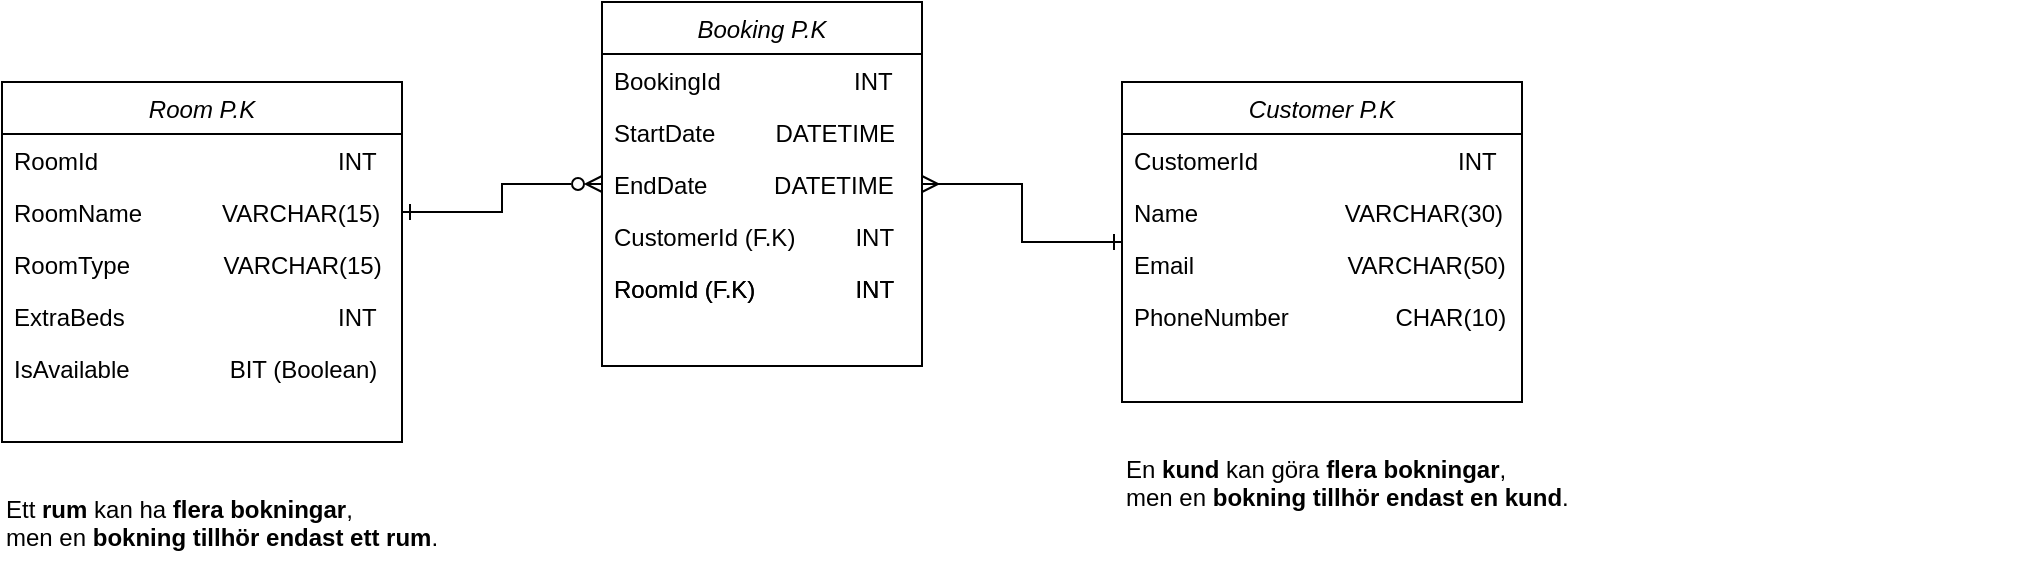 <mxfile version="26.1.0">
  <diagram id="C5RBs43oDa-KdzZeNtuy" name="Page-1">
    <mxGraphModel dx="1293" dy="615" grid="1" gridSize="10" guides="1" tooltips="1" connect="1" arrows="1" fold="1" page="1" pageScale="1" pageWidth="827" pageHeight="1169" math="0" shadow="0">
      <root>
        <mxCell id="WIyWlLk6GJQsqaUBKTNV-0" />
        <mxCell id="WIyWlLk6GJQsqaUBKTNV-1" parent="WIyWlLk6GJQsqaUBKTNV-0" />
        <mxCell id="yLB7BbIWAyBOEcEYNRzS-0" value="Room P.K" style="swimlane;fontStyle=2;align=center;verticalAlign=top;childLayout=stackLayout;horizontal=1;startSize=26;horizontalStack=0;resizeParent=1;resizeLast=0;collapsible=1;marginBottom=0;rounded=0;shadow=0;strokeWidth=1;" parent="WIyWlLk6GJQsqaUBKTNV-1" vertex="1">
          <mxGeometry x="80" y="280" width="200" height="180" as="geometry">
            <mxRectangle x="230" y="140" width="160" height="26" as="alternateBounds" />
          </mxGeometry>
        </mxCell>
        <mxCell id="yLB7BbIWAyBOEcEYNRzS-1" value="RoomId                                    INT" style="text;align=left;verticalAlign=top;spacingLeft=4;spacingRight=4;overflow=hidden;rotatable=0;points=[[0,0.5],[1,0.5]];portConstraint=eastwest;" parent="yLB7BbIWAyBOEcEYNRzS-0" vertex="1">
          <mxGeometry y="26" width="200" height="26" as="geometry" />
        </mxCell>
        <mxCell id="yLB7BbIWAyBOEcEYNRzS-2" value="RoomName            VARCHAR(15)" style="text;align=left;verticalAlign=top;spacingLeft=4;spacingRight=4;overflow=hidden;rotatable=0;points=[[0,0.5],[1,0.5]];portConstraint=eastwest;rounded=0;shadow=0;html=0;" parent="yLB7BbIWAyBOEcEYNRzS-0" vertex="1">
          <mxGeometry y="52" width="200" height="26" as="geometry" />
        </mxCell>
        <mxCell id="yLB7BbIWAyBOEcEYNRzS-3" value="RoomType              VARCHAR(15)" style="text;align=left;verticalAlign=top;spacingLeft=4;spacingRight=4;overflow=hidden;rotatable=0;points=[[0,0.5],[1,0.5]];portConstraint=eastwest;rounded=0;shadow=0;html=0;" parent="yLB7BbIWAyBOEcEYNRzS-0" vertex="1">
          <mxGeometry y="78" width="200" height="26" as="geometry" />
        </mxCell>
        <mxCell id="yLB7BbIWAyBOEcEYNRzS-4" value="ExtraBeds                                INT" style="text;align=left;verticalAlign=top;spacingLeft=4;spacingRight=4;overflow=hidden;rotatable=0;points=[[0,0.5],[1,0.5]];portConstraint=eastwest;rounded=0;shadow=0;html=0;" parent="yLB7BbIWAyBOEcEYNRzS-0" vertex="1">
          <mxGeometry y="104" width="200" height="26" as="geometry" />
        </mxCell>
        <mxCell id="yLB7BbIWAyBOEcEYNRzS-5" value="IsAvailable               BIT (Boolean)" style="text;align=left;verticalAlign=top;spacingLeft=4;spacingRight=4;overflow=hidden;rotatable=0;points=[[0,0.5],[1,0.5]];portConstraint=eastwest;rounded=0;shadow=0;html=0;" parent="yLB7BbIWAyBOEcEYNRzS-0" vertex="1">
          <mxGeometry y="130" width="200" height="26" as="geometry" />
        </mxCell>
        <mxCell id="yLB7BbIWAyBOEcEYNRzS-35" style="edgeStyle=orthogonalEdgeStyle;rounded=0;orthogonalLoop=1;jettySize=auto;html=1;entryX=1;entryY=0.5;entryDx=0;entryDy=0;endArrow=ERmany;endFill=0;startArrow=ERone;startFill=0;" parent="WIyWlLk6GJQsqaUBKTNV-1" source="yLB7BbIWAyBOEcEYNRzS-7" target="yLB7BbIWAyBOEcEYNRzS-21" edge="1">
          <mxGeometry relative="1" as="geometry" />
        </mxCell>
        <mxCell id="yLB7BbIWAyBOEcEYNRzS-7" value="Customer P.K" style="swimlane;fontStyle=2;align=center;verticalAlign=top;childLayout=stackLayout;horizontal=1;startSize=26;horizontalStack=0;resizeParent=1;resizeLast=0;collapsible=1;marginBottom=0;rounded=0;shadow=0;strokeWidth=1;" parent="WIyWlLk6GJQsqaUBKTNV-1" vertex="1">
          <mxGeometry x="640" y="280" width="200" height="160" as="geometry">
            <mxRectangle x="230" y="140" width="160" height="26" as="alternateBounds" />
          </mxGeometry>
        </mxCell>
        <mxCell id="yLB7BbIWAyBOEcEYNRzS-8" value="CustomerId                              INT" style="text;align=left;verticalAlign=top;spacingLeft=4;spacingRight=4;overflow=hidden;rotatable=0;points=[[0,0.5],[1,0.5]];portConstraint=eastwest;" parent="yLB7BbIWAyBOEcEYNRzS-7" vertex="1">
          <mxGeometry y="26" width="200" height="26" as="geometry" />
        </mxCell>
        <mxCell id="yLB7BbIWAyBOEcEYNRzS-9" value="Name                      VARCHAR(30)" style="text;align=left;verticalAlign=top;spacingLeft=4;spacingRight=4;overflow=hidden;rotatable=0;points=[[0,0.5],[1,0.5]];portConstraint=eastwest;rounded=0;shadow=0;html=0;" parent="yLB7BbIWAyBOEcEYNRzS-7" vertex="1">
          <mxGeometry y="52" width="200" height="26" as="geometry" />
        </mxCell>
        <mxCell id="yLB7BbIWAyBOEcEYNRzS-10" value="Email                       VARCHAR(50)" style="text;align=left;verticalAlign=top;spacingLeft=4;spacingRight=4;overflow=hidden;rotatable=0;points=[[0,0.5],[1,0.5]];portConstraint=eastwest;rounded=0;shadow=0;html=0;" parent="yLB7BbIWAyBOEcEYNRzS-7" vertex="1">
          <mxGeometry y="78" width="200" height="26" as="geometry" />
        </mxCell>
        <mxCell id="yLB7BbIWAyBOEcEYNRzS-11" value="PhoneNumber                CHAR(10)" style="text;align=left;verticalAlign=top;spacingLeft=4;spacingRight=4;overflow=hidden;rotatable=0;points=[[0,0.5],[1,0.5]];portConstraint=eastwest;rounded=0;shadow=0;html=0;" parent="yLB7BbIWAyBOEcEYNRzS-7" vertex="1">
          <mxGeometry y="104" width="200" height="26" as="geometry" />
        </mxCell>
        <mxCell id="yLB7BbIWAyBOEcEYNRzS-19" value="Booking P.K" style="swimlane;fontStyle=2;align=center;verticalAlign=top;childLayout=stackLayout;horizontal=1;startSize=26;horizontalStack=0;resizeParent=1;resizeLast=0;collapsible=1;marginBottom=0;rounded=0;shadow=0;strokeWidth=1;" parent="WIyWlLk6GJQsqaUBKTNV-1" vertex="1">
          <mxGeometry x="380" y="240" width="160" height="182" as="geometry">
            <mxRectangle x="230" y="140" width="160" height="26" as="alternateBounds" />
          </mxGeometry>
        </mxCell>
        <mxCell id="yLB7BbIWAyBOEcEYNRzS-25" value="BookingId                    INT" style="text;align=left;verticalAlign=top;spacingLeft=4;spacingRight=4;overflow=hidden;rotatable=0;points=[[0,0.5],[1,0.5]];portConstraint=eastwest;rounded=0;shadow=0;html=0;" parent="yLB7BbIWAyBOEcEYNRzS-19" vertex="1">
          <mxGeometry y="26" width="160" height="26" as="geometry" />
        </mxCell>
        <mxCell id="yLB7BbIWAyBOEcEYNRzS-20" value="StartDate         DATETIME" style="text;align=left;verticalAlign=top;spacingLeft=4;spacingRight=4;overflow=hidden;rotatable=0;points=[[0,0.5],[1,0.5]];portConstraint=eastwest;" parent="yLB7BbIWAyBOEcEYNRzS-19" vertex="1">
          <mxGeometry y="52" width="160" height="26" as="geometry" />
        </mxCell>
        <mxCell id="yLB7BbIWAyBOEcEYNRzS-21" value="EndDate          DATETIME" style="text;align=left;verticalAlign=top;spacingLeft=4;spacingRight=4;overflow=hidden;rotatable=0;points=[[0,0.5],[1,0.5]];portConstraint=eastwest;rounded=0;shadow=0;html=0;" parent="yLB7BbIWAyBOEcEYNRzS-19" vertex="1">
          <mxGeometry y="78" width="160" height="26" as="geometry" />
        </mxCell>
        <mxCell id="yLB7BbIWAyBOEcEYNRzS-22" value="CustomerId (F.K)         INT" style="text;align=left;verticalAlign=top;spacingLeft=4;spacingRight=4;overflow=hidden;rotatable=0;points=[[0,0.5],[1,0.5]];portConstraint=eastwest;rounded=0;shadow=0;html=0;" parent="yLB7BbIWAyBOEcEYNRzS-19" vertex="1">
          <mxGeometry y="104" width="160" height="26" as="geometry" />
        </mxCell>
        <mxCell id="yLB7BbIWAyBOEcEYNRzS-23" value="RoomId (F.K)               INT" style="text;align=left;verticalAlign=top;spacingLeft=4;spacingRight=4;overflow=hidden;rotatable=0;points=[[0,0.5],[1,0.5]];portConstraint=eastwest;rounded=0;shadow=0;html=0;" parent="yLB7BbIWAyBOEcEYNRzS-19" vertex="1">
          <mxGeometry y="130" width="160" height="26" as="geometry" />
        </mxCell>
        <mxCell id="yLB7BbIWAyBOEcEYNRzS-34" style="edgeStyle=orthogonalEdgeStyle;rounded=0;orthogonalLoop=1;jettySize=auto;html=1;entryX=0;entryY=0.5;entryDx=0;entryDy=0;endArrow=ERzeroToMany;endFill=0;startArrow=ERone;startFill=0;" parent="WIyWlLk6GJQsqaUBKTNV-1" source="yLB7BbIWAyBOEcEYNRzS-2" target="yLB7BbIWAyBOEcEYNRzS-21" edge="1">
          <mxGeometry relative="1" as="geometry" />
        </mxCell>
        <mxCell id="yLB7BbIWAyBOEcEYNRzS-38" value="Ett &lt;strong data-start=&quot;388&quot; data-end=&quot;395&quot;&gt;rum&lt;/strong&gt; kan ha &lt;strong data-start=&quot;403&quot; data-end=&quot;422&quot;&gt;flera bokningar&lt;/strong&gt;,&amp;nbsp;&lt;div&gt;men en &lt;strong data-start=&quot;431&quot; data-end=&quot;465&quot;&gt;bokning tillhör endast ett rum&lt;/strong&gt;.&lt;/div&gt;" style="text;whiteSpace=wrap;html=1;" parent="WIyWlLk6GJQsqaUBKTNV-1" vertex="1">
          <mxGeometry x="80" y="480" width="430" height="40" as="geometry" />
        </mxCell>
        <mxCell id="yLB7BbIWAyBOEcEYNRzS-39" value="En &lt;strong data-start=&quot;800&quot; data-end=&quot;808&quot;&gt;kund&lt;/strong&gt; kan göra &lt;strong data-start=&quot;818&quot; data-end=&quot;837&quot;&gt;flera bokningar&lt;/strong&gt;,&amp;nbsp;&lt;div&gt;men en &lt;strong data-start=&quot;846&quot; data-end=&quot;880&quot;&gt;bokning tillhör endast en kund&lt;/strong&gt;.&lt;/div&gt;" style="text;whiteSpace=wrap;html=1;" parent="WIyWlLk6GJQsqaUBKTNV-1" vertex="1">
          <mxGeometry x="640" y="460" width="450" height="40" as="geometry" />
        </mxCell>
        <mxCell id="sAfU_C01_L_YU1Q09WI1-1" value="RoomId (F.K)               INT" style="text;align=left;verticalAlign=top;spacingLeft=4;spacingRight=4;overflow=hidden;rotatable=0;points=[[0,0.5],[1,0.5]];portConstraint=eastwest;rounded=0;shadow=0;html=0;" parent="WIyWlLk6GJQsqaUBKTNV-1" vertex="1">
          <mxGeometry x="380" y="370" width="160" height="26" as="geometry" />
        </mxCell>
      </root>
    </mxGraphModel>
  </diagram>
</mxfile>
